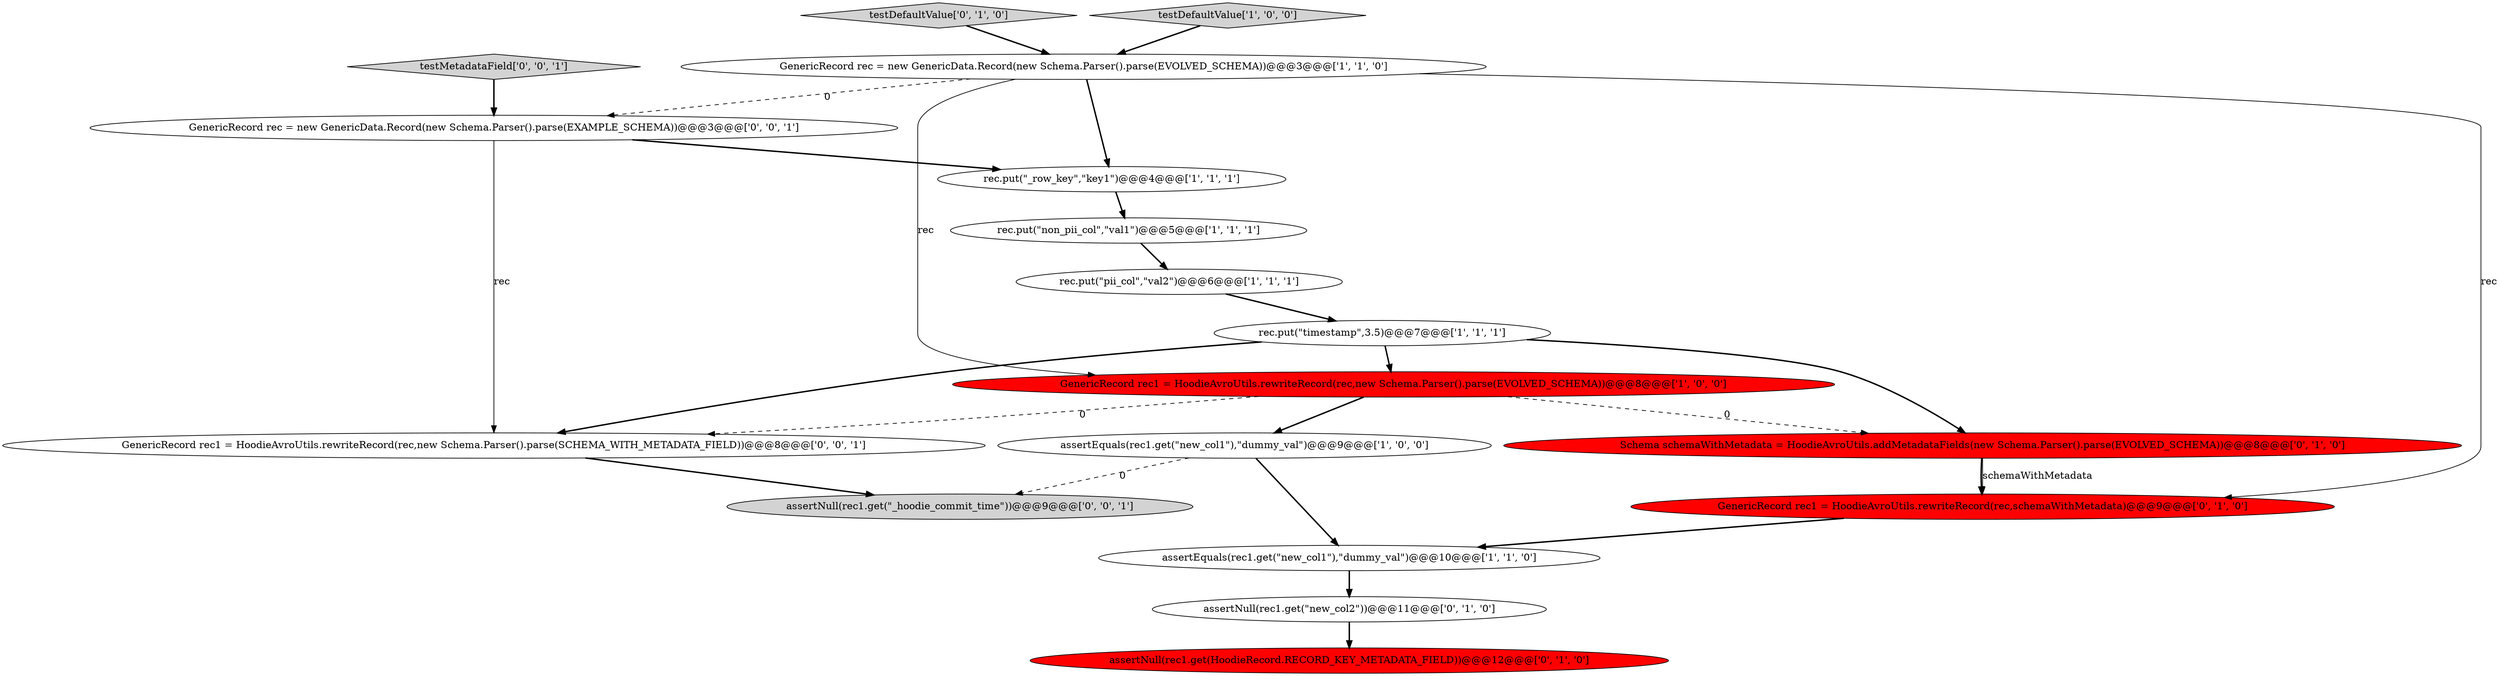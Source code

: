 digraph {
5 [style = filled, label = "GenericRecord rec1 = HoodieAvroUtils.rewriteRecord(rec,new Schema.Parser().parse(EVOLVED_SCHEMA))@@@8@@@['1', '0', '0']", fillcolor = red, shape = ellipse image = "AAA1AAABBB1BBB"];
13 [style = filled, label = "assertNull(rec1.get(\"new_col2\"))@@@11@@@['0', '1', '0']", fillcolor = white, shape = ellipse image = "AAA0AAABBB2BBB"];
6 [style = filled, label = "assertEquals(rec1.get(\"new_col1\"),\"dummy_val\")@@@10@@@['1', '1', '0']", fillcolor = white, shape = ellipse image = "AAA0AAABBB1BBB"];
16 [style = filled, label = "GenericRecord rec = new GenericData.Record(new Schema.Parser().parse(EXAMPLE_SCHEMA))@@@3@@@['0', '0', '1']", fillcolor = white, shape = ellipse image = "AAA0AAABBB3BBB"];
2 [style = filled, label = "GenericRecord rec = new GenericData.Record(new Schema.Parser().parse(EVOLVED_SCHEMA))@@@3@@@['1', '1', '0']", fillcolor = white, shape = ellipse image = "AAA0AAABBB1BBB"];
9 [style = filled, label = "testDefaultValue['0', '1', '0']", fillcolor = lightgray, shape = diamond image = "AAA0AAABBB2BBB"];
11 [style = filled, label = "assertNull(rec1.get(HoodieRecord.RECORD_KEY_METADATA_FIELD))@@@12@@@['0', '1', '0']", fillcolor = red, shape = ellipse image = "AAA1AAABBB2BBB"];
15 [style = filled, label = "testMetadataField['0', '0', '1']", fillcolor = lightgray, shape = diamond image = "AAA0AAABBB3BBB"];
14 [style = filled, label = "assertNull(rec1.get(\"_hoodie_commit_time\"))@@@9@@@['0', '0', '1']", fillcolor = lightgray, shape = ellipse image = "AAA0AAABBB3BBB"];
4 [style = filled, label = "rec.put(\"pii_col\",\"val2\")@@@6@@@['1', '1', '1']", fillcolor = white, shape = ellipse image = "AAA0AAABBB1BBB"];
7 [style = filled, label = "rec.put(\"_row_key\",\"key1\")@@@4@@@['1', '1', '1']", fillcolor = white, shape = ellipse image = "AAA0AAABBB1BBB"];
3 [style = filled, label = "testDefaultValue['1', '0', '0']", fillcolor = lightgray, shape = diamond image = "AAA0AAABBB1BBB"];
12 [style = filled, label = "Schema schemaWithMetadata = HoodieAvroUtils.addMetadataFields(new Schema.Parser().parse(EVOLVED_SCHEMA))@@@8@@@['0', '1', '0']", fillcolor = red, shape = ellipse image = "AAA1AAABBB2BBB"];
17 [style = filled, label = "GenericRecord rec1 = HoodieAvroUtils.rewriteRecord(rec,new Schema.Parser().parse(SCHEMA_WITH_METADATA_FIELD))@@@8@@@['0', '0', '1']", fillcolor = white, shape = ellipse image = "AAA0AAABBB3BBB"];
8 [style = filled, label = "rec.put(\"non_pii_col\",\"val1\")@@@5@@@['1', '1', '1']", fillcolor = white, shape = ellipse image = "AAA0AAABBB1BBB"];
0 [style = filled, label = "assertEquals(rec1.get(\"new_col1\"),\"dummy_val\")@@@9@@@['1', '0', '0']", fillcolor = white, shape = ellipse image = "AAA0AAABBB1BBB"];
1 [style = filled, label = "rec.put(\"timestamp\",3.5)@@@7@@@['1', '1', '1']", fillcolor = white, shape = ellipse image = "AAA0AAABBB1BBB"];
10 [style = filled, label = "GenericRecord rec1 = HoodieAvroUtils.rewriteRecord(rec,schemaWithMetadata)@@@9@@@['0', '1', '0']", fillcolor = red, shape = ellipse image = "AAA1AAABBB2BBB"];
1->5 [style = bold, label=""];
12->10 [style = solid, label="schemaWithMetadata"];
5->12 [style = dashed, label="0"];
0->6 [style = bold, label=""];
9->2 [style = bold, label=""];
16->7 [style = bold, label=""];
7->8 [style = bold, label=""];
15->16 [style = bold, label=""];
13->11 [style = bold, label=""];
10->6 [style = bold, label=""];
1->17 [style = bold, label=""];
2->10 [style = solid, label="rec"];
0->14 [style = dashed, label="0"];
12->10 [style = bold, label=""];
5->17 [style = dashed, label="0"];
3->2 [style = bold, label=""];
5->0 [style = bold, label=""];
17->14 [style = bold, label=""];
2->16 [style = dashed, label="0"];
6->13 [style = bold, label=""];
1->12 [style = bold, label=""];
16->17 [style = solid, label="rec"];
4->1 [style = bold, label=""];
2->5 [style = solid, label="rec"];
2->7 [style = bold, label=""];
8->4 [style = bold, label=""];
}
